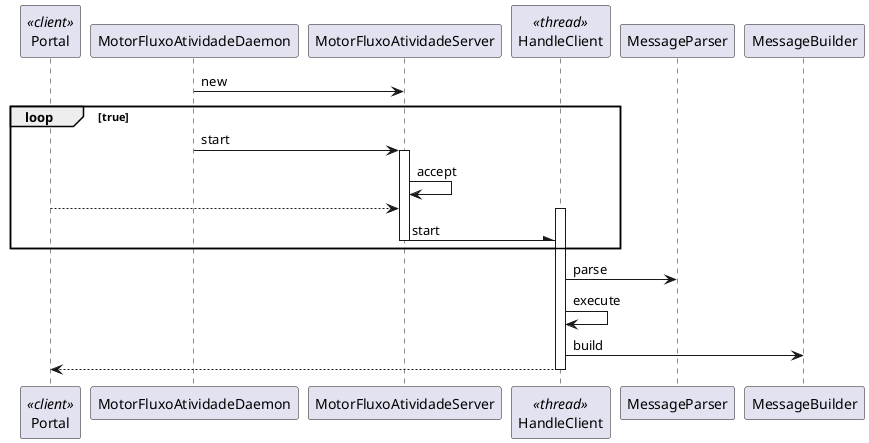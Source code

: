 @startuml use-case-realization.svg

participant Portal <<client>>

MotorFluxoAtividadeDaemon -> MotorFluxoAtividadeServer : new
loop true
MotorFluxoAtividadeDaemon -> MotorFluxoAtividadeServer: start
activate MotorFluxoAtividadeServer
MotorFluxoAtividadeServer -> MotorFluxoAtividadeServer: accept

Portal --> MotorFluxoAtividadeServer

participant HandleClient <<thread>>
activate HandleClient
MotorFluxoAtividadeServer -\ HandleClient: start
deactivate MotorFluxoAtividadeServer
end

HandleClient -> MessageParser:parse
HandleClient -> HandleClient: execute
HandleClient -> MessageBuilder:build

HandleClient --> Portal
deactivate HandleClient

@enduml